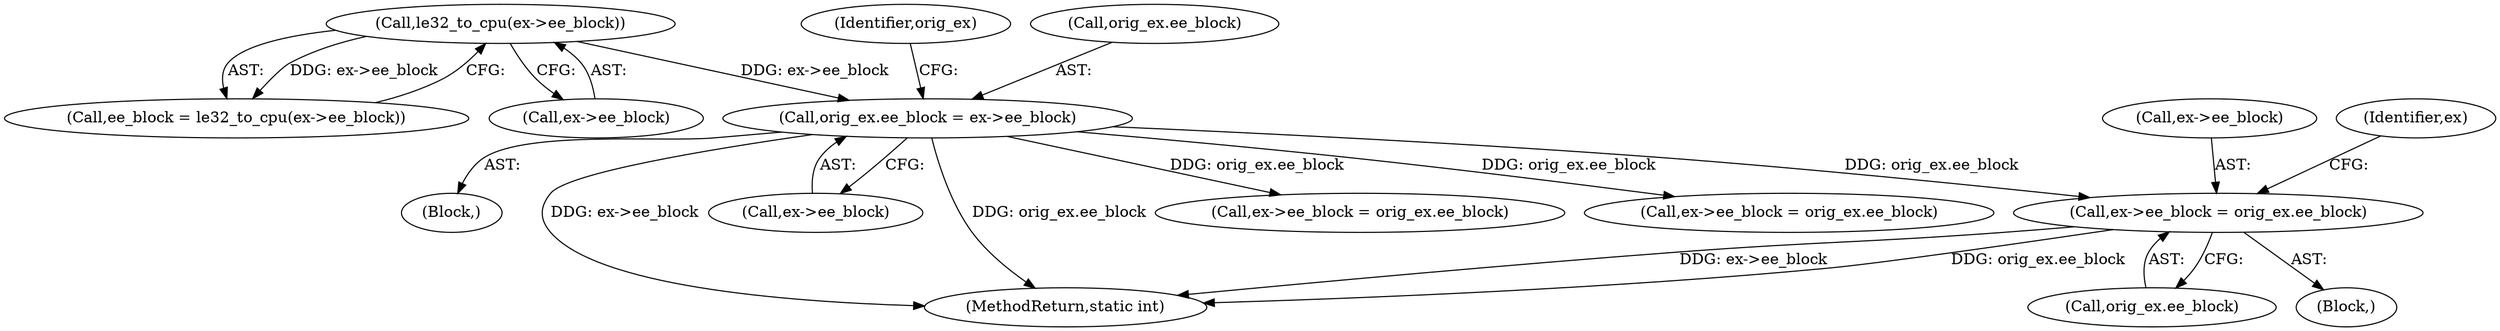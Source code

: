 digraph "0_linux_667eff35a1f56fa74ce98a0c7c29a40adc1ba4e3_0@pointer" {
"1000403" [label="(Call,ex->ee_block = orig_ex.ee_block)"];
"1000242" [label="(Call,orig_ex.ee_block = ex->ee_block)"];
"1000212" [label="(Call,le32_to_cpu(ex->ee_block))"];
"1000596" [label="(Call,ex->ee_block = orig_ex.ee_block)"];
"1000403" [label="(Call,ex->ee_block = orig_ex.ee_block)"];
"1000404" [label="(Call,ex->ee_block)"];
"1000412" [label="(Identifier,ex)"];
"1000393" [label="(Block,)"];
"1000212" [label="(Call,le32_to_cpu(ex->ee_block))"];
"1000213" [label="(Call,ex->ee_block)"];
"1000242" [label="(Call,orig_ex.ee_block = ex->ee_block)"];
"1000246" [label="(Call,ex->ee_block)"];
"1000407" [label="(Call,orig_ex.ee_block)"];
"1000251" [label="(Identifier,orig_ex)"];
"1000121" [label="(Block,)"];
"1000666" [label="(MethodReturn,static int)"];
"1000243" [label="(Call,orig_ex.ee_block)"];
"1000637" [label="(Call,ex->ee_block = orig_ex.ee_block)"];
"1000210" [label="(Call,ee_block = le32_to_cpu(ex->ee_block))"];
"1000403" -> "1000393"  [label="AST: "];
"1000403" -> "1000407"  [label="CFG: "];
"1000404" -> "1000403"  [label="AST: "];
"1000407" -> "1000403"  [label="AST: "];
"1000412" -> "1000403"  [label="CFG: "];
"1000403" -> "1000666"  [label="DDG: ex->ee_block"];
"1000403" -> "1000666"  [label="DDG: orig_ex.ee_block"];
"1000242" -> "1000403"  [label="DDG: orig_ex.ee_block"];
"1000242" -> "1000121"  [label="AST: "];
"1000242" -> "1000246"  [label="CFG: "];
"1000243" -> "1000242"  [label="AST: "];
"1000246" -> "1000242"  [label="AST: "];
"1000251" -> "1000242"  [label="CFG: "];
"1000242" -> "1000666"  [label="DDG: ex->ee_block"];
"1000242" -> "1000666"  [label="DDG: orig_ex.ee_block"];
"1000212" -> "1000242"  [label="DDG: ex->ee_block"];
"1000242" -> "1000596"  [label="DDG: orig_ex.ee_block"];
"1000242" -> "1000637"  [label="DDG: orig_ex.ee_block"];
"1000212" -> "1000210"  [label="AST: "];
"1000212" -> "1000213"  [label="CFG: "];
"1000213" -> "1000212"  [label="AST: "];
"1000210" -> "1000212"  [label="CFG: "];
"1000212" -> "1000210"  [label="DDG: ex->ee_block"];
}
